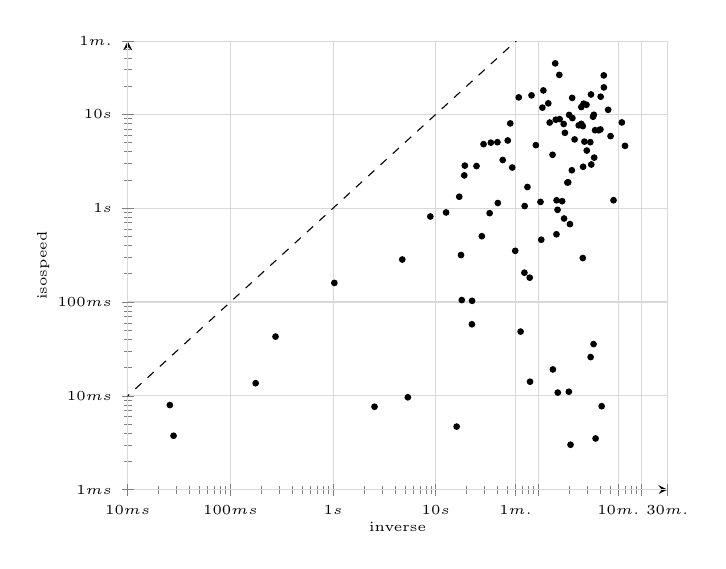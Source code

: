 \begin{tikzpicture}
\begin{axis}[
	font = \tiny,
	axis lines = left,
	axis lines = left,
	grid = major,
	grid style = {draw=gray!30},
	xmode = log,
	ymode = log,
	ymin = 1,
	ymax = 60000,
	xmin = 10,
	xmax = 1800000,
	xlabel = {inverse},
	ylabel = {isospeed},
	label shift = {-6pt},
	% log ticks with fixed point,
	xtick = {0.1, 1, 10, 100, 1000, 10000, 100000, 1000000, 10000000},
	ytick = {0.1, 1, 10, 100, 1000, 10000, 100000, 1000000, 10000000},
	xticklabels = \empty,
	yticklabels = \empty,
	extra x ticks = {0.1, 1, 10, 100, 1000, 10000, 60000, 600000, 1800000, 3600000},
	extra x tick labels = {$100 {\mu}s$, $1 ms$, $10 ms$, $100 ms$, $1 s$, $10 s$, $1 m.$, $10 m.$, $30 m.$, $1 h$},
	extra y ticks = {0.1, 1, 10, 100, 1000, 10000, 60000, 600000, 1800000, 3600000},
	extra y tick labels = {$100 {\mu}s$, $1 ms$, $10 ms$, $100 ms$, $1 s$, $10 s$, $1 m.$, $10 m.$, $30 m.$, $1 h$},
]
	\addplot [only marks, mark size=1pt] coordinates {
		(356306.604, 6778.405)
		(212988.757, 14980.023)
		(477637.191, 11185.241)
		(85574.452, 15942.529)
		(78140.264, 1682.061)
		(261467.480, 7920.676)
		(322242.452, 25.899)
		(199068.248, 9866.509)
		(28107.158, 502.916)
		(39859.977, 5051.944)
		(293537.988, 12648.463)
		(17914.792, 104.861)
		(145723.694, 34936.071)
		(50235.524, 5267.146)
		(1029.520, 159.753)
		(27.963, 3.756)
		(194918.169, 1887.322)
		(8849.678, 815.476)
		(275261.227, 12991.006)
		(319863.803, 5054.515)
		(137150.428, 3707.312)
		(214140.491, 9129.758)
		(177640.015, 776.339)
		(432766.002, 26023.250)
		(149796.148, 526.894)
		(280239.359, 5120.640)
		(176096.672, 7895.462)
		(191171.098, 1875.172)
		(153494.203, 961.209)
		(25.741, 7.977)
		(324980.792, 16294.026)
		(104662.590, 1165.695)
		(346174.324, 9904.939)
		(34396.576, 4995.070)
		(24938.237, 2814.978)
		(176.260, 13.630)
		(128642.141, 8180.973)
		(147545.741, 8768.379)
		(106501.364, 461.260)
		(348903.301, 3460.780)
		(386271.444, 6762.104)
		(503644.255, 5862.494)
		(270355.943, 294.273)
		(433817.526, 19382.137)
		(696959.448, 4616.893)
		(19183.993, 2842.289)
		(159737.967, 26347.242)
		(12608.062, 900.658)
		(224986.442, 5405.913)
		(94364.122, 4697.686)
		(275.140, 42.792)
		(109221.921, 11799.813)
		(246762.561, 7642.890)
		(648835.906, 8200.323)
		(270676.580, 7500.515)
		(44899.706, 3263.681)
		(82850.391, 14.150)
		(55557.994, 2713.378)
		(181045.480, 6359.648)
		(17629.958, 316.683)
		(138264.103, 19.126)
		(202557.023, 676.674)
		(15974.162, 4.701)
		(401366.791, 6905.014)
		(205372.667, 3.012)
		(261422.271, 11965.962)
		(340245.047, 9430.920)
		(272178.709, 2763.172)
		(22580.115, 103.011)
		(211506.036, 2536.724)
		(344250.401, 35.609)
		(160927.106, 8895.970)
		(40231.749, 1135.272)
		(5344.905, 9.650)
		(82206.204, 181.733)
		(73424.714, 1053.718)
		(22491.280, 57.910)
		(67028.060, 48.375)
		(29193.969, 4813.087)
		(360145.905, 3.515)
		(64338.644, 15171.925)
		(154298.581, 10.832)
		(4720.879, 283.763)
		(538383.409, 1215.397)
		(403609.227, 15419.682)
		(197850.301, 11.062)
		(150252.441, 1214.141)
		(72990.556, 205.364)
		(111735.305, 17992.378)
		(59416.453, 351.195)
		(33478.006, 885.363)
		(53124.526, 8005.041)
		(412773.813, 7.757)
		(170104.807, 1187.403)
		(295574.175, 4113.760)
		(2533.467, 7.652)
		(16930.235, 1325.142)
		(326984.369, 2921.862)
		(124677.886, 13097.669)
		(18951.317, 2235.524)
	};
	\addplot+ [mark=none, black, dashed, domain=1:1800000] {x};
\end{axis}
\end{tikzpicture}

